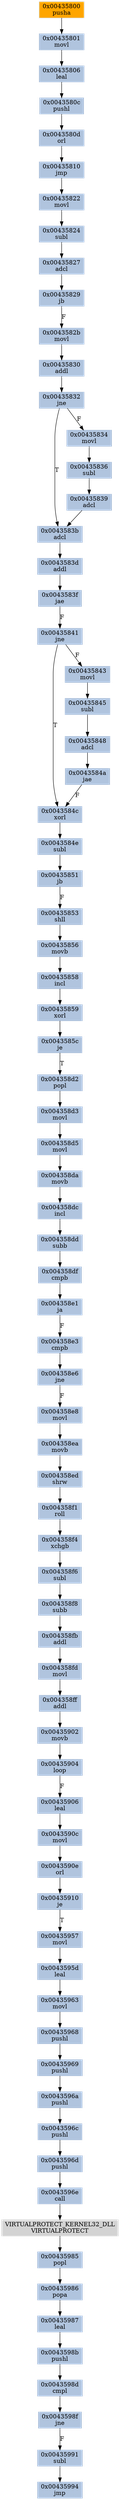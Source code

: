 strict digraph G {
	graph [bgcolor=transparent,
		name=G
	];
	node [color=lightsteelblue,
		fillcolor=lightsteelblue,
		shape=rectangle,
		style=filled
	];
	"0x00435986"	[label="0x00435986
popa"];
	"0x00435987"	[label="0x00435987
leal"];
	"0x00435986" -> "0x00435987"	[color="#000000"];
	"0x004358f4"	[label="0x004358f4
xchgb"];
	"0x004358f6"	[label="0x004358f6
subl"];
	"0x004358f4" -> "0x004358f6"	[color="#000000"];
	"0x00435969"	[label="0x00435969
pushl"];
	"0x0043596a"	[label="0x0043596a
pushl"];
	"0x00435969" -> "0x0043596a"	[color="#000000"];
	"0x00435827"	[label="0x00435827
adcl"];
	"0x00435829"	[label="0x00435829
jb"];
	"0x00435827" -> "0x00435829"	[color="#000000"];
	"0x004358d3"	[label="0x004358d3
movl"];
	"0x004358d5"	[label="0x004358d5
movl"];
	"0x004358d3" -> "0x004358d5"	[color="#000000"];
	"0x00435902"	[label="0x00435902
movb"];
	"0x00435904"	[label="0x00435904
loop"];
	"0x00435902" -> "0x00435904"	[color="#000000"];
	"0x004358f8"	[label="0x004358f8
subb"];
	"0x004358f6" -> "0x004358f8"	[color="#000000"];
	"0x0043580c"	[label="0x0043580c
pushl"];
	"0x0043580d"	[label="0x0043580d
orl"];
	"0x0043580c" -> "0x0043580d"	[color="#000000"];
	"0x00435994"	[label="0x00435994
jmp"];
	"0x0043590c"	[label="0x0043590c
movl"];
	"0x0043590e"	[label="0x0043590e
orl"];
	"0x0043590c" -> "0x0043590e"	[color="#000000"];
	"0x004358ed"	[label="0x004358ed
shrw"];
	"0x004358f1"	[label="0x004358f1
roll"];
	"0x004358ed" -> "0x004358f1"	[color="#000000"];
	"0x00435906"	[label="0x00435906
leal"];
	"0x00435904" -> "0x00435906"	[color="#000000",
		label=F];
	"0x0043583d"	[label="0x0043583d
addl"];
	"0x0043583f"	[label="0x0043583f
jae"];
	"0x0043583d" -> "0x0043583f"	[color="#000000"];
	"0x0043596c"	[label="0x0043596c
pushl"];
	"0x0043596d"	[label="0x0043596d
pushl"];
	"0x0043596c" -> "0x0043596d"	[color="#000000"];
	"0x00435832"	[label="0x00435832
jne"];
	"0x0043583b"	[label="0x0043583b
adcl"];
	"0x00435832" -> "0x0043583b"	[color="#000000",
		label=T];
	"0x00435834"	[label="0x00435834
movl"];
	"0x00435832" -> "0x00435834"	[color="#000000",
		label=F];
	"0x0043584c"	[label="0x0043584c
xorl"];
	"0x0043584e"	[label="0x0043584e
subl"];
	"0x0043584c" -> "0x0043584e"	[color="#000000"];
	"0x0043596e"	[label="0x0043596e
call"];
	VIRTUALPROTECT_KERNEL32_DLL	[color=lightgrey,
		fillcolor=lightgrey,
		label="VIRTUALPROTECT_KERNEL32_DLL
VIRTUALPROTECT"];
	"0x0043596e" -> VIRTUALPROTECT_KERNEL32_DLL	[color="#000000"];
	"0x00435801"	[label="0x00435801
movl"];
	"0x00435806"	[label="0x00435806
leal"];
	"0x00435801" -> "0x00435806"	[color="#000000"];
	"0x004358fd"	[label="0x004358fd
movl"];
	"0x004358ff"	[label="0x004358ff
addl"];
	"0x004358fd" -> "0x004358ff"	[color="#000000"];
	"0x004358e1"	[label="0x004358e1
ja"];
	"0x004358e3"	[label="0x004358e3
cmpb"];
	"0x004358e1" -> "0x004358e3"	[color="#000000",
		label=F];
	"0x004358e6"	[label="0x004358e6
jne"];
	"0x004358e8"	[label="0x004358e8
movl"];
	"0x004358e6" -> "0x004358e8"	[color="#000000",
		label=F];
	"0x004358dc"	[label="0x004358dc
incl"];
	"0x004358dd"	[label="0x004358dd
subb"];
	"0x004358dc" -> "0x004358dd"	[color="#000000"];
	"0x004358ff" -> "0x00435902"	[color="#000000"];
	"0x00435845"	[label="0x00435845
subl"];
	"0x00435848"	[label="0x00435848
adcl"];
	"0x00435845" -> "0x00435848"	[color="#000000"];
	"0x0043598b"	[label="0x0043598b
pushl"];
	"0x0043598d"	[label="0x0043598d
cmpl"];
	"0x0043598b" -> "0x0043598d"	[color="#000000"];
	"0x0043583b" -> "0x0043583d"	[color="#000000"];
	"0x00435910"	[label="0x00435910
je"];
	"0x00435957"	[label="0x00435957
movl"];
	"0x00435910" -> "0x00435957"	[color="#000000",
		label=T];
	"0x00435906" -> "0x0043590c"	[color="#000000"];
	"0x00435810"	[label="0x00435810
jmp"];
	"0x00435822"	[label="0x00435822
movl"];
	"0x00435810" -> "0x00435822"	[color="#000000"];
	"0x00435800"	[color=lightgrey,
		fillcolor=orange,
		label="0x00435800
pusha"];
	"0x00435800" -> "0x00435801"	[color="#000000"];
	"0x00435836"	[label="0x00435836
subl"];
	"0x00435834" -> "0x00435836"	[color="#000000"];
	"0x0043590e" -> "0x00435910"	[color="#000000"];
	"0x0043585c"	[label="0x0043585c
je"];
	"0x004358d2"	[label="0x004358d2
popl"];
	"0x0043585c" -> "0x004358d2"	[color="#000000",
		label=T];
	"0x00435824"	[label="0x00435824
subl"];
	"0x00435824" -> "0x00435827"	[color="#000000"];
	"0x00435806" -> "0x0043580c"	[color="#000000"];
	"0x00435851"	[label="0x00435851
jb"];
	"0x0043584e" -> "0x00435851"	[color="#000000"];
	"0x0043598f"	[label="0x0043598f
jne"];
	"0x00435991"	[label="0x00435991
subl"];
	"0x0043598f" -> "0x00435991"	[color="#000000",
		label=F];
	"0x0043584a"	[label="0x0043584a
jae"];
	"0x00435848" -> "0x0043584a"	[color="#000000"];
	"0x004358fb"	[label="0x004358fb
addl"];
	"0x004358f8" -> "0x004358fb"	[color="#000000"];
	"0x004358d2" -> "0x004358d3"	[color="#000000"];
	"0x0043580d" -> "0x00435810"	[color="#000000"];
	"0x0043596a" -> "0x0043596c"	[color="#000000"];
	"0x00435841"	[label="0x00435841
jne"];
	"0x0043583f" -> "0x00435841"	[color="#000000",
		label=F];
	"0x00435830"	[label="0x00435830
addl"];
	"0x00435830" -> "0x00435832"	[color="#000000"];
	"0x00435987" -> "0x0043598b"	[color="#000000"];
	"0x00435843"	[label="0x00435843
movl"];
	"0x00435843" -> "0x00435845"	[color="#000000"];
	"0x00435985"	[label="0x00435985
popl"];
	VIRTUALPROTECT_KERNEL32_DLL -> "0x00435985"	[color="#000000"];
	"0x004358f1" -> "0x004358f4"	[color="#000000"];
	"0x0043596d" -> "0x0043596e"	[color="#000000"];
	"0x00435963"	[label="0x00435963
movl"];
	"0x00435968"	[label="0x00435968
pushl"];
	"0x00435963" -> "0x00435968"	[color="#000000"];
	"0x0043598d" -> "0x0043598f"	[color="#000000"];
	"0x004358e3" -> "0x004358e6"	[color="#000000"];
	"0x00435985" -> "0x00435986"	[color="#000000"];
	"0x004358df"	[label="0x004358df
cmpb"];
	"0x004358dd" -> "0x004358df"	[color="#000000"];
	"0x00435859"	[label="0x00435859
xorl"];
	"0x00435859" -> "0x0043585c"	[color="#000000"];
	"0x00435839"	[label="0x00435839
adcl"];
	"0x00435839" -> "0x0043583b"	[color="#000000"];
	"0x004358fb" -> "0x004358fd"	[color="#000000"];
	"0x00435991" -> "0x00435994"	[color="#000000"];
	"0x004358da"	[label="0x004358da
movb"];
	"0x004358da" -> "0x004358dc"	[color="#000000"];
	"0x00435858"	[label="0x00435858
incl"];
	"0x00435858" -> "0x00435859"	[color="#000000"];
	"0x00435853"	[label="0x00435853
shll"];
	"0x00435851" -> "0x00435853"	[color="#000000",
		label=F];
	"0x00435836" -> "0x00435839"	[color="#000000"];
	"0x00435856"	[label="0x00435856
movb"];
	"0x00435856" -> "0x00435858"	[color="#000000"];
	"0x004358ea"	[label="0x004358ea
movb"];
	"0x004358ea" -> "0x004358ed"	[color="#000000"];
	"0x0043582b"	[label="0x0043582b
movl"];
	"0x00435829" -> "0x0043582b"	[color="#000000",
		label=F];
	"0x00435822" -> "0x00435824"	[color="#000000"];
	"0x0043584a" -> "0x0043584c"	[color="#000000",
		label=F];
	"0x00435853" -> "0x00435856"	[color="#000000"];
	"0x0043582b" -> "0x00435830"	[color="#000000"];
	"0x004358df" -> "0x004358e1"	[color="#000000"];
	"0x0043595d"	[label="0x0043595d
leal"];
	"0x0043595d" -> "0x00435963"	[color="#000000"];
	"0x00435957" -> "0x0043595d"	[color="#000000"];
	"0x004358d5" -> "0x004358da"	[color="#000000"];
	"0x004358e8" -> "0x004358ea"	[color="#000000"];
	"0x00435968" -> "0x00435969"	[color="#000000"];
	"0x00435841" -> "0x0043584c"	[color="#000000",
		label=T];
	"0x00435841" -> "0x00435843"	[color="#000000",
		label=F];
}
